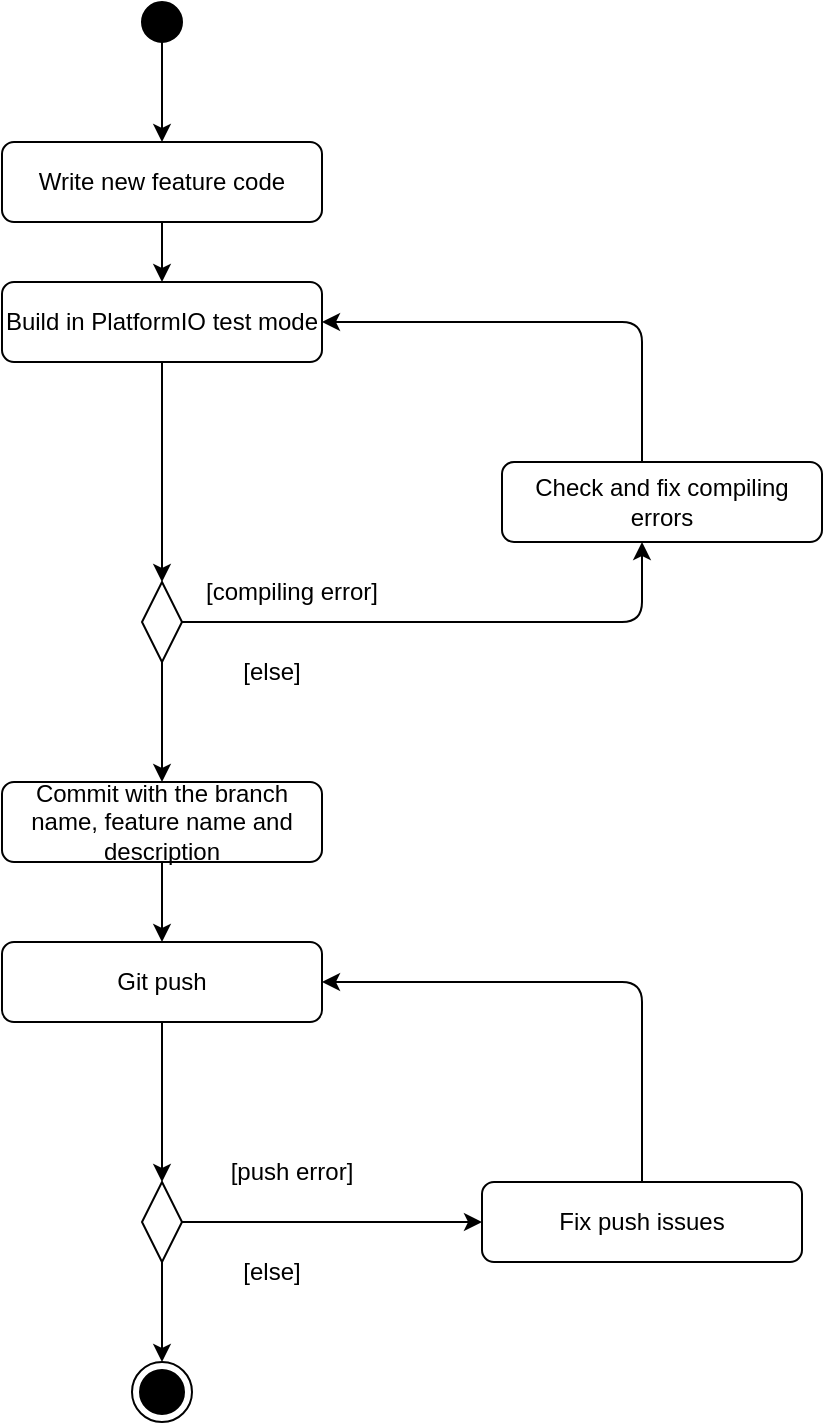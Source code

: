 <mxfile>
    <diagram id="F0W2uZ62XZT9mW7RIrrh" name="Page-1">
        <mxGraphModel dx="794" dy="1809" grid="1" gridSize="10" guides="1" tooltips="1" connect="1" arrows="1" fold="1" page="1" pageScale="1" pageWidth="850" pageHeight="1100" math="0" shadow="0">
            <root>
                <mxCell id="0"/>
                <mxCell id="1" parent="0"/>
                <mxCell id="8" value="Write new feature code" style="rounded=1;whiteSpace=wrap;html=1;" parent="1" vertex="1">
                    <mxGeometry x="280" y="-820" width="160" height="40" as="geometry"/>
                </mxCell>
                <mxCell id="81" style="edgeStyle=elbowEdgeStyle;html=1;" parent="1" source="8" target="121" edge="1">
                    <mxGeometry relative="1" as="geometry">
                        <mxPoint x="360" y="-610" as="sourcePoint"/>
                        <mxPoint x="360.172" y="-650" as="targetPoint"/>
                    </mxGeometry>
                </mxCell>
                <mxCell id="122" style="edgeStyle=elbowEdgeStyle;html=1;" parent="1" source="121" target="128" edge="1">
                    <mxGeometry relative="1" as="geometry">
                        <mxPoint x="360" y="-550" as="targetPoint"/>
                    </mxGeometry>
                </mxCell>
                <mxCell id="121" value="Build in PlatformIO test mode" style="rounded=1;whiteSpace=wrap;html=1;" parent="1" vertex="1">
                    <mxGeometry x="280" y="-750" width="160" height="40" as="geometry"/>
                </mxCell>
                <mxCell id="132" style="edgeStyle=elbowEdgeStyle;html=1;exitX=1;exitY=0.5;exitDx=0;exitDy=0;" parent="1" source="128" target="133" edge="1">
                    <mxGeometry relative="1" as="geometry">
                        <Array as="points">
                            <mxPoint x="600" y="-590"/>
                            <mxPoint x="470" y="-550"/>
                            <mxPoint x="600" y="-540"/>
                        </Array>
                    </mxGeometry>
                </mxCell>
                <mxCell id="213" style="edgeStyle=none;html=1;" parent="1" source="128" target="212" edge="1">
                    <mxGeometry relative="1" as="geometry"/>
                </mxCell>
                <mxCell id="128" value="" style="rhombus;whiteSpace=wrap;html=1;" parent="1" vertex="1">
                    <mxGeometry x="350" y="-600" width="20" height="40" as="geometry"/>
                </mxCell>
                <mxCell id="130" value="[compiling error]" style="text;html=1;strokeColor=none;fillColor=none;align=center;verticalAlign=middle;whiteSpace=wrap;rounded=0;" parent="1" vertex="1">
                    <mxGeometry x="380" y="-610" width="90" height="30" as="geometry"/>
                </mxCell>
                <mxCell id="134" style="edgeStyle=elbowEdgeStyle;html=1;" parent="1" source="133" target="121" edge="1">
                    <mxGeometry relative="1" as="geometry">
                        <Array as="points">
                            <mxPoint x="600" y="-620"/>
                        </Array>
                    </mxGeometry>
                </mxCell>
                <mxCell id="133" value="Check and fix compiling errors" style="rounded=1;whiteSpace=wrap;html=1;" parent="1" vertex="1">
                    <mxGeometry x="530" y="-660" width="160" height="40" as="geometry"/>
                </mxCell>
                <mxCell id="215" style="edgeStyle=none;html=1;" parent="1" source="212" target="214" edge="1">
                    <mxGeometry relative="1" as="geometry"/>
                </mxCell>
                <mxCell id="212" value="Commit with the branch name, feature name and description" style="rounded=1;whiteSpace=wrap;html=1;" parent="1" vertex="1">
                    <mxGeometry x="280" y="-500" width="160" height="40" as="geometry"/>
                </mxCell>
                <mxCell id="217" style="edgeStyle=none;html=1;" parent="1" source="214" target="216" edge="1">
                    <mxGeometry relative="1" as="geometry">
                        <mxPoint x="410" y="-290" as="targetPoint"/>
                    </mxGeometry>
                </mxCell>
                <mxCell id="214" value="Git push" style="rounded=1;whiteSpace=wrap;html=1;" parent="1" vertex="1">
                    <mxGeometry x="280" y="-420" width="160" height="40" as="geometry"/>
                </mxCell>
                <mxCell id="223" style="edgeStyle=none;html=1;" parent="1" source="216" target="220" edge="1">
                    <mxGeometry relative="1" as="geometry"/>
                </mxCell>
                <mxCell id="228" style="edgeStyle=orthogonalEdgeStyle;html=1;" parent="1" source="216" target="234" edge="1">
                    <mxGeometry relative="1" as="geometry">
                        <mxPoint x="360" y="-180" as="targetPoint"/>
                    </mxGeometry>
                </mxCell>
                <mxCell id="216" value="" style="rhombus;whiteSpace=wrap;html=1;" parent="1" vertex="1">
                    <mxGeometry x="350" y="-300" width="20" height="40" as="geometry"/>
                </mxCell>
                <mxCell id="224" style="edgeStyle=orthogonalEdgeStyle;html=1;" parent="1" source="220" target="214" edge="1">
                    <mxGeometry relative="1" as="geometry">
                        <Array as="points">
                            <mxPoint x="600" y="-400"/>
                        </Array>
                    </mxGeometry>
                </mxCell>
                <mxCell id="220" value="Fix push issues" style="rounded=1;whiteSpace=wrap;html=1;" parent="1" vertex="1">
                    <mxGeometry x="520" y="-300" width="160" height="40" as="geometry"/>
                </mxCell>
                <mxCell id="225" value="[push error]" style="text;html=1;strokeColor=none;fillColor=none;align=center;verticalAlign=middle;whiteSpace=wrap;rounded=0;" parent="1" vertex="1">
                    <mxGeometry x="380" y="-320" width="90" height="30" as="geometry"/>
                </mxCell>
                <mxCell id="234" value="" style="ellipse;html=1;shape=endState;fillColor=strokeColor;" vertex="1" parent="1">
                    <mxGeometry x="345" y="-210" width="30" height="30" as="geometry"/>
                </mxCell>
                <mxCell id="236" style="edgeStyle=none;html=1;" edge="1" parent="1" source="235" target="8">
                    <mxGeometry relative="1" as="geometry"/>
                </mxCell>
                <mxCell id="235" value="" style="ellipse;fillColor=strokeColor;" vertex="1" parent="1">
                    <mxGeometry x="350" y="-890" width="20" height="20" as="geometry"/>
                </mxCell>
                <mxCell id="239" value="[else]" style="text;html=1;strokeColor=none;fillColor=none;align=center;verticalAlign=middle;whiteSpace=wrap;rounded=0;" vertex="1" parent="1">
                    <mxGeometry x="370" y="-270" width="90" height="30" as="geometry"/>
                </mxCell>
                <mxCell id="241" value="[else]" style="text;html=1;strokeColor=none;fillColor=none;align=center;verticalAlign=middle;whiteSpace=wrap;rounded=0;" vertex="1" parent="1">
                    <mxGeometry x="370" y="-570" width="90" height="30" as="geometry"/>
                </mxCell>
            </root>
        </mxGraphModel>
    </diagram>
</mxfile>